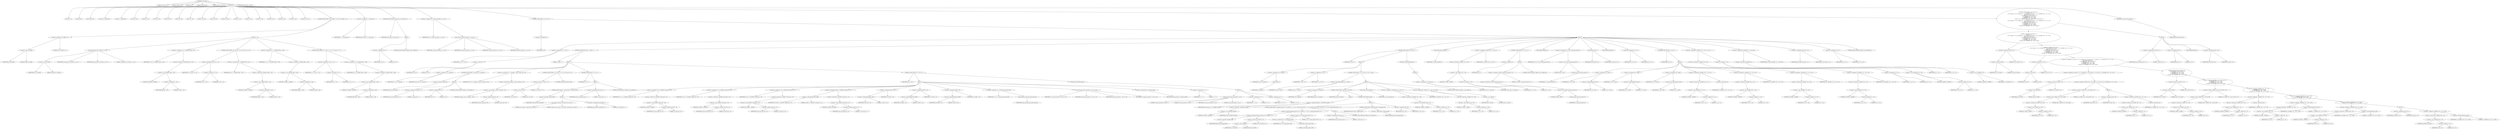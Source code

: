 digraph cache_insert {  
"1000122" [label = "(METHOD,cache_insert)" ]
"1000123" [label = "(PARAM,const char *a1)" ]
"1000124" [label = "(PARAM,_DWORD *a2)" ]
"1000125" [label = "(PARAM,int a3)" ]
"1000126" [label = "(PARAM,unsigned int a4)" ]
"1000127" [label = "(PARAM,unsigned __int16 a5)" ]
"1000128" [label = "(BLOCK,,)" ]
"1000129" [label = "(LOCAL,v7: int)" ]
"1000130" [label = "(LOCAL,v8: int)" ]
"1000131" [label = "(LOCAL,result: int)" ]
"1000132" [label = "(LOCAL,v10: unsigned int)" ]
"1000133" [label = "(LOCAL,v11: unsigned int)" ]
"1000134" [label = "(LOCAL,v12: int)" ]
"1000135" [label = "(LOCAL,v13: int)" ]
"1000136" [label = "(LOCAL,v14: int)" ]
"1000137" [label = "(LOCAL,v15: int)" ]
"1000138" [label = "(LOCAL,v16: int)" ]
"1000139" [label = "(LOCAL,v17: int)" ]
"1000140" [label = "(LOCAL,v18: size_t)" ]
"1000141" [label = "(LOCAL,v19: int)" ]
"1000142" [label = "(LOCAL,v20: char *)" ]
"1000143" [label = "(LOCAL,v21: int)" ]
"1000144" [label = "(LOCAL,v22: int)" ]
"1000145" [label = "(LOCAL,v23: int)" ]
"1000146" [label = "(LOCAL,v24: int)" ]
"1000147" [label = "(LOCAL,v25: int)" ]
"1000148" [label = "(LOCAL,v27: int)" ]
"1000149" [label = "(LOCAL,v28: int [ 4 ])" ]
"1000150" [label = "(CONTROL_STRUCTURE,if ( (a5 & 0x980) != 0 ),if ( (a5 & 0x980) != 0 ))" ]
"1000151" [label = "(<operator>.notEquals,(a5 & 0x980) != 0)" ]
"1000152" [label = "(<operator>.and,a5 & 0x980)" ]
"1000153" [label = "(IDENTIFIER,a5,a5 & 0x980)" ]
"1000154" [label = "(LITERAL,0x980,a5 & 0x980)" ]
"1000155" [label = "(LITERAL,0,(a5 & 0x980) != 0)" ]
"1000156" [label = "(BLOCK,,)" ]
"1000157" [label = "(log_query,log_query(a5 | 0x10000, a1, a2, 0))" ]
"1000158" [label = "(<operator>.or,a5 | 0x10000)" ]
"1000159" [label = "(IDENTIFIER,a5,a5 | 0x10000)" ]
"1000160" [label = "(LITERAL,0x10000,a5 | 0x10000)" ]
"1000161" [label = "(IDENTIFIER,a1,log_query(a5 | 0x10000, a1, a2, 0))" ]
"1000162" [label = "(IDENTIFIER,a2,log_query(a5 | 0x10000, a1, a2, 0))" ]
"1000163" [label = "(LITERAL,0,log_query(a5 | 0x10000, a1, a2, 0))" ]
"1000164" [label = "(<operator>.assignment,v10 = *(_DWORD *)(fbss + 252))" ]
"1000165" [label = "(IDENTIFIER,v10,v10 = *(_DWORD *)(fbss + 252))" ]
"1000166" [label = "(<operator>.indirection,*(_DWORD *)(fbss + 252))" ]
"1000167" [label = "(<operator>.cast,(_DWORD *)(fbss + 252))" ]
"1000168" [label = "(UNKNOWN,_DWORD *,_DWORD *)" ]
"1000169" [label = "(<operator>.addition,fbss + 252)" ]
"1000170" [label = "(IDENTIFIER,fbss,fbss + 252)" ]
"1000171" [label = "(LITERAL,252,fbss + 252)" ]
"1000172" [label = "(CONTROL_STRUCTURE,if ( v10 && v10 < a4 ),if ( v10 && v10 < a4 ))" ]
"1000173" [label = "(<operator>.logicalAnd,v10 && v10 < a4)" ]
"1000174" [label = "(IDENTIFIER,v10,v10 && v10 < a4)" ]
"1000175" [label = "(<operator>.lessThan,v10 < a4)" ]
"1000176" [label = "(IDENTIFIER,v10,v10 < a4)" ]
"1000177" [label = "(IDENTIFIER,a4,v10 < a4)" ]
"1000178" [label = "(<operator>.assignment,a4 = *(_DWORD *)(fbss + 252))" ]
"1000179" [label = "(IDENTIFIER,a4,a4 = *(_DWORD *)(fbss + 252))" ]
"1000180" [label = "(<operator>.indirection,*(_DWORD *)(fbss + 252))" ]
"1000181" [label = "(<operator>.cast,(_DWORD *)(fbss + 252))" ]
"1000182" [label = "(UNKNOWN,_DWORD *,_DWORD *)" ]
"1000183" [label = "(<operator>.addition,fbss + 252)" ]
"1000184" [label = "(IDENTIFIER,fbss,fbss + 252)" ]
"1000185" [label = "(LITERAL,252,fbss + 252)" ]
"1000186" [label = "(<operator>.assignment,v11 = *(_DWORD *)(fbss + 248))" ]
"1000187" [label = "(IDENTIFIER,v11,v11 = *(_DWORD *)(fbss + 248))" ]
"1000188" [label = "(<operator>.indirection,*(_DWORD *)(fbss + 248))" ]
"1000189" [label = "(<operator>.cast,(_DWORD *)(fbss + 248))" ]
"1000190" [label = "(UNKNOWN,_DWORD *,_DWORD *)" ]
"1000191" [label = "(<operator>.addition,fbss + 248)" ]
"1000192" [label = "(IDENTIFIER,fbss,fbss + 248)" ]
"1000193" [label = "(LITERAL,248,fbss + 248)" ]
"1000194" [label = "(CONTROL_STRUCTURE,if ( v11 && a4 < v11 ),if ( v11 && a4 < v11 ))" ]
"1000195" [label = "(<operator>.logicalAnd,v11 && a4 < v11)" ]
"1000196" [label = "(IDENTIFIER,v11,v11 && a4 < v11)" ]
"1000197" [label = "(<operator>.lessThan,a4 < v11)" ]
"1000198" [label = "(IDENTIFIER,a4,a4 < v11)" ]
"1000199" [label = "(IDENTIFIER,v11,a4 < v11)" ]
"1000200" [label = "(<operator>.assignment,a4 = *(_DWORD *)(fbss + 248))" ]
"1000201" [label = "(IDENTIFIER,a4,a4 = *(_DWORD *)(fbss + 248))" ]
"1000202" [label = "(<operator>.indirection,*(_DWORD *)(fbss + 248))" ]
"1000203" [label = "(<operator>.cast,(_DWORD *)(fbss + 248))" ]
"1000204" [label = "(UNKNOWN,_DWORD *,_DWORD *)" ]
"1000205" [label = "(<operator>.addition,fbss + 248)" ]
"1000206" [label = "(IDENTIFIER,fbss,fbss + 248)" ]
"1000207" [label = "(LITERAL,248,fbss + 248)" ]
"1000208" [label = "(<operator>.assignment,v7 = insert_error)" ]
"1000209" [label = "(IDENTIFIER,v7,v7 = insert_error)" ]
"1000210" [label = "(IDENTIFIER,insert_error,v7 = insert_error)" ]
"1000211" [label = "(CONTROL_STRUCTURE,if ( insert_error ),if ( insert_error ))" ]
"1000212" [label = "(IDENTIFIER,insert_error,if ( insert_error ))" ]
"1000213" [label = "(BLOCK,,)" ]
"1000214" [label = "(<operator>.assignment,v8 = 0)" ]
"1000215" [label = "(IDENTIFIER,v8,v8 = 0)" ]
"1000216" [label = "(LITERAL,0,v8 = 0)" ]
"1000217" [label = "(CONTROL_STRUCTURE,goto LABEL_16;,goto LABEL_16;)" ]
"1000218" [label = "(<operator>.assignment,v8 = cache_scan_free(a1, a2, a3, a5))" ]
"1000219" [label = "(IDENTIFIER,v8,v8 = cache_scan_free(a1, a2, a3, a5))" ]
"1000220" [label = "(cache_scan_free,cache_scan_free(a1, a2, a3, a5))" ]
"1000221" [label = "(IDENTIFIER,a1,cache_scan_free(a1, a2, a3, a5))" ]
"1000222" [label = "(IDENTIFIER,a2,cache_scan_free(a1, a2, a3, a5))" ]
"1000223" [label = "(IDENTIFIER,a3,cache_scan_free(a1, a2, a3, a5))" ]
"1000224" [label = "(IDENTIFIER,a5,cache_scan_free(a1, a2, a3, a5))" ]
"1000225" [label = "(CONTROL_STRUCTURE,if ( !v8 ),if ( !v8 ))" ]
"1000226" [label = "(<operator>.logicalNot,!v8)" ]
"1000227" [label = "(IDENTIFIER,v8,!v8)" ]
"1000228" [label = "(BLOCK,,)" ]
"1000229" [label = "(<operator>.assignment,v27 = a5 & 4)" ]
"1000230" [label = "(IDENTIFIER,v27,v27 = a5 & 4)" ]
"1000231" [label = "(<operator>.and,a5 & 4)" ]
"1000232" [label = "(IDENTIFIER,a5,a5 & 4)" ]
"1000233" [label = "(LITERAL,4,a5 & 4)" ]
"1000234" [label = "(CONTROL_STRUCTURE,while ( 1 ),while ( 1 ))" ]
"1000235" [label = "(LITERAL,1,while ( 1 ))" ]
"1000236" [label = "(BLOCK,,)" ]
"1000237" [label = "(<operator>.assignment,v12 = cache_tail)" ]
"1000238" [label = "(IDENTIFIER,v12,v12 = cache_tail)" ]
"1000239" [label = "(IDENTIFIER,cache_tail,v12 = cache_tail)" ]
"1000240" [label = "(CONTROL_STRUCTURE,if ( !cache_tail ),if ( !cache_tail ))" ]
"1000241" [label = "(<operator>.logicalNot,!cache_tail)" ]
"1000242" [label = "(IDENTIFIER,cache_tail,!cache_tail)" ]
"1000243" [label = "(BLOCK,,)" ]
"1000244" [label = "(<operator>.assignment,insert_error = 1)" ]
"1000245" [label = "(IDENTIFIER,insert_error,insert_error = 1)" ]
"1000246" [label = "(LITERAL,1,insert_error = 1)" ]
"1000247" [label = "(<operator>.assignment,v8 = 0)" ]
"1000248" [label = "(IDENTIFIER,v8,v8 = 0)" ]
"1000249" [label = "(LITERAL,0,v8 = 0)" ]
"1000250" [label = "(CONTROL_STRUCTURE,goto LABEL_16;,goto LABEL_16;)" ]
"1000251" [label = "(<operator>.assignment,v13 = *(unsigned __int16 *)(cache_tail + 36))" ]
"1000252" [label = "(IDENTIFIER,v13,v13 = *(unsigned __int16 *)(cache_tail + 36))" ]
"1000253" [label = "(<operator>.indirection,*(unsigned __int16 *)(cache_tail + 36))" ]
"1000254" [label = "(<operator>.cast,(unsigned __int16 *)(cache_tail + 36))" ]
"1000255" [label = "(UNKNOWN,unsigned __int16 *,unsigned __int16 *)" ]
"1000256" [label = "(<operator>.addition,cache_tail + 36)" ]
"1000257" [label = "(IDENTIFIER,cache_tail,cache_tail + 36)" ]
"1000258" [label = "(LITERAL,36,cache_tail + 36)" ]
"1000259" [label = "(CONTROL_STRUCTURE,if ( (v13 & 0xC) == 0 ),if ( (v13 & 0xC) == 0 ))" ]
"1000260" [label = "(<operator>.equals,(v13 & 0xC) == 0)" ]
"1000261" [label = "(<operator>.and,v13 & 0xC)" ]
"1000262" [label = "(IDENTIFIER,v13,v13 & 0xC)" ]
"1000263" [label = "(LITERAL,0xC,v13 & 0xC)" ]
"1000264" [label = "(LITERAL,0,(v13 & 0xC) == 0)" ]
"1000265" [label = "(CONTROL_STRUCTURE,break;,break;)" ]
"1000266" [label = "(CONTROL_STRUCTURE,if ( v7 ),if ( v7 ))" ]
"1000267" [label = "(IDENTIFIER,v7,if ( v7 ))" ]
"1000268" [label = "(BLOCK,,)" ]
"1000269" [label = "(CONTROL_STRUCTURE,if ( !warned_8293 ),if ( !warned_8293 ))" ]
"1000270" [label = "(<operator>.logicalNot,!warned_8293)" ]
"1000271" [label = "(IDENTIFIER,warned_8293,!warned_8293)" ]
"1000272" [label = "(BLOCK,,)" ]
"1000273" [label = "(my_syslog,my_syslog(3, \"Internal error in cache.\"))" ]
"1000274" [label = "(LITERAL,3,my_syslog(3, \"Internal error in cache.\"))" ]
"1000275" [label = "(LITERAL,\"Internal error in cache.\",my_syslog(3, \"Internal error in cache.\"))" ]
"1000276" [label = "(<operator>.assignment,warned_8293 = 1)" ]
"1000277" [label = "(IDENTIFIER,warned_8293,warned_8293 = 1)" ]
"1000278" [label = "(LITERAL,1,warned_8293 = 1)" ]
"1000279" [label = "(<operator>.assignment,insert_error = 1)" ]
"1000280" [label = "(IDENTIFIER,insert_error,insert_error = 1)" ]
"1000281" [label = "(LITERAL,1,insert_error = 1)" ]
"1000282" [label = "(CONTROL_STRUCTURE,goto LABEL_16;,goto LABEL_16;)" ]
"1000283" [label = "(CONTROL_STRUCTURE,if ( v27 ),if ( v27 ))" ]
"1000284" [label = "(IDENTIFIER,v27,if ( v27 ))" ]
"1000285" [label = "(BLOCK,,)" ]
"1000286" [label = "(<operator>.assignment,v14 = *(_DWORD *)(cache_tail + 16))" ]
"1000287" [label = "(IDENTIFIER,v14,v14 = *(_DWORD *)(cache_tail + 16))" ]
"1000288" [label = "(<operator>.indirection,*(_DWORD *)(cache_tail + 16))" ]
"1000289" [label = "(<operator>.cast,(_DWORD *)(cache_tail + 16))" ]
"1000290" [label = "(UNKNOWN,_DWORD *,_DWORD *)" ]
"1000291" [label = "(<operator>.addition,cache_tail + 16)" ]
"1000292" [label = "(IDENTIFIER,cache_tail,cache_tail + 16)" ]
"1000293" [label = "(LITERAL,16,cache_tail + 16)" ]
"1000294" [label = "(<operator>.assignment,v15 = *(_DWORD *)(cache_tail + 20))" ]
"1000295" [label = "(IDENTIFIER,v15,v15 = *(_DWORD *)(cache_tail + 20))" ]
"1000296" [label = "(<operator>.indirection,*(_DWORD *)(cache_tail + 20))" ]
"1000297" [label = "(<operator>.cast,(_DWORD *)(cache_tail + 20))" ]
"1000298" [label = "(UNKNOWN,_DWORD *,_DWORD *)" ]
"1000299" [label = "(<operator>.addition,cache_tail + 20)" ]
"1000300" [label = "(IDENTIFIER,cache_tail,cache_tail + 20)" ]
"1000301" [label = "(LITERAL,20,cache_tail + 20)" ]
"1000302" [label = "(<operator>.assignment,v16 = *(_DWORD *)(cache_tail + 24))" ]
"1000303" [label = "(IDENTIFIER,v16,v16 = *(_DWORD *)(cache_tail + 24))" ]
"1000304" [label = "(<operator>.indirection,*(_DWORD *)(cache_tail + 24))" ]
"1000305" [label = "(<operator>.cast,(_DWORD *)(cache_tail + 24))" ]
"1000306" [label = "(UNKNOWN,_DWORD *,_DWORD *)" ]
"1000307" [label = "(<operator>.addition,cache_tail + 24)" ]
"1000308" [label = "(IDENTIFIER,cache_tail,cache_tail + 24)" ]
"1000309" [label = "(LITERAL,24,cache_tail + 24)" ]
"1000310" [label = "(<operator>.assignment,v28[0] = *(_DWORD *)(cache_tail + 12))" ]
"1000311" [label = "(<operator>.indirectIndexAccess,v28[0])" ]
"1000312" [label = "(IDENTIFIER,v28,v28[0] = *(_DWORD *)(cache_tail + 12))" ]
"1000313" [label = "(LITERAL,0,v28[0] = *(_DWORD *)(cache_tail + 12))" ]
"1000314" [label = "(<operator>.indirection,*(_DWORD *)(cache_tail + 12))" ]
"1000315" [label = "(<operator>.cast,(_DWORD *)(cache_tail + 12))" ]
"1000316" [label = "(UNKNOWN,_DWORD *,_DWORD *)" ]
"1000317" [label = "(<operator>.addition,cache_tail + 12)" ]
"1000318" [label = "(IDENTIFIER,cache_tail,cache_tail + 12)" ]
"1000319" [label = "(LITERAL,12,cache_tail + 12)" ]
"1000320" [label = "(<operator>.assignment,v28[1] = v14)" ]
"1000321" [label = "(<operator>.indirectIndexAccess,v28[1])" ]
"1000322" [label = "(IDENTIFIER,v28,v28[1] = v14)" ]
"1000323" [label = "(LITERAL,1,v28[1] = v14)" ]
"1000324" [label = "(IDENTIFIER,v14,v28[1] = v14)" ]
"1000325" [label = "(<operator>.assignment,v28[2] = v15)" ]
"1000326" [label = "(<operator>.indirectIndexAccess,v28[2])" ]
"1000327" [label = "(IDENTIFIER,v28,v28[2] = v15)" ]
"1000328" [label = "(LITERAL,2,v28[2] = v15)" ]
"1000329" [label = "(IDENTIFIER,v15,v28[2] = v15)" ]
"1000330" [label = "(<operator>.assignment,v28[3] = v16)" ]
"1000331" [label = "(<operator>.indirectIndexAccess,v28[3])" ]
"1000332" [label = "(IDENTIFIER,v28,v28[3] = v16)" ]
"1000333" [label = "(LITERAL,3,v28[3] = v16)" ]
"1000334" [label = "(IDENTIFIER,v16,v28[3] = v16)" ]
"1000335" [label = "(<operator>.assignment,v17 = cache_get_name(cache_tail))" ]
"1000336" [label = "(IDENTIFIER,v17,v17 = cache_get_name(cache_tail))" ]
"1000337" [label = "(cache_get_name,cache_get_name(cache_tail))" ]
"1000338" [label = "(IDENTIFIER,cache_tail,cache_get_name(cache_tail))" ]
"1000339" [label = "(cache_scan_free,cache_scan_free(v17, v28, a3, v13))" ]
"1000340" [label = "(IDENTIFIER,v17,cache_scan_free(v17, v28, a3, v13))" ]
"1000341" [label = "(IDENTIFIER,v28,cache_scan_free(v17, v28, a3, v13))" ]
"1000342" [label = "(IDENTIFIER,a3,cache_scan_free(v17, v28, a3, v13))" ]
"1000343" [label = "(IDENTIFIER,v13,cache_scan_free(v17, v28, a3, v13))" ]
"1000344" [label = "(<operator>.preIncrement,++cache_live_freed)" ]
"1000345" [label = "(IDENTIFIER,cache_live_freed,++cache_live_freed)" ]
"1000346" [label = "(<operator>.assignment,v7 = 1)" ]
"1000347" [label = "(IDENTIFIER,v7,v7 = 1)" ]
"1000348" [label = "(LITERAL,1,v7 = 1)" ]
"1000349" [label = "(CONTROL_STRUCTURE,else,else)" ]
"1000350" [label = "(BLOCK,,)" ]
"1000351" [label = "(cache_scan_free,cache_scan_free(0, 0, a3, 0))" ]
"1000352" [label = "(LITERAL,0,cache_scan_free(0, 0, a3, 0))" ]
"1000353" [label = "(LITERAL,0,cache_scan_free(0, 0, a3, 0))" ]
"1000354" [label = "(IDENTIFIER,a3,cache_scan_free(0, 0, a3, 0))" ]
"1000355" [label = "(LITERAL,0,cache_scan_free(0, 0, a3, 0))" ]
"1000356" [label = "(<operator>.assignment,v7 = 0)" ]
"1000357" [label = "(IDENTIFIER,v7,v7 = 0)" ]
"1000358" [label = "(LITERAL,0,v7 = 0)" ]
"1000359" [label = "(<operator>.assignment,v27 = 1)" ]
"1000360" [label = "(IDENTIFIER,v27,v27 = 1)" ]
"1000361" [label = "(LITERAL,1,v27 = 1)" ]
"1000362" [label = "(CONTROL_STRUCTURE,if ( a1 ),if ( a1 ))" ]
"1000363" [label = "(IDENTIFIER,a1,if ( a1 ))" ]
"1000364" [label = "(BLOCK,,)" ]
"1000365" [label = "(<operator>.assignment,v18 = strlen(a1))" ]
"1000366" [label = "(IDENTIFIER,v18,v18 = strlen(a1))" ]
"1000367" [label = "(strlen,strlen(a1))" ]
"1000368" [label = "(IDENTIFIER,a1,strlen(a1))" ]
"1000369" [label = "(<operator>.assignment,v19 = v12)" ]
"1000370" [label = "(IDENTIFIER,v19,v19 = v12)" ]
"1000371" [label = "(IDENTIFIER,v12,v19 = v12)" ]
"1000372" [label = "(CONTROL_STRUCTURE,if ( v18 >= 0x32 ),if ( v18 >= 0x32 ))" ]
"1000373" [label = "(<operator>.greaterEqualsThan,v18 >= 0x32)" ]
"1000374" [label = "(IDENTIFIER,v18,v18 >= 0x32)" ]
"1000375" [label = "(LITERAL,0x32,v18 >= 0x32)" ]
"1000376" [label = "(BLOCK,,)" ]
"1000377" [label = "(<operator>.assignment,v8 = big_free)" ]
"1000378" [label = "(IDENTIFIER,v8,v8 = big_free)" ]
"1000379" [label = "(IDENTIFIER,big_free,v8 = big_free)" ]
"1000380" [label = "(CONTROL_STRUCTURE,if ( big_free ),if ( big_free ))" ]
"1000381" [label = "(IDENTIFIER,big_free,if ( big_free ))" ]
"1000382" [label = "(BLOCK,,)" ]
"1000383" [label = "(<operator>.assignment,big_free = *(_DWORD *)big_free)" ]
"1000384" [label = "(IDENTIFIER,big_free,big_free = *(_DWORD *)big_free)" ]
"1000385" [label = "(<operator>.indirection,*(_DWORD *)big_free)" ]
"1000386" [label = "(<operator>.cast,(_DWORD *)big_free)" ]
"1000387" [label = "(UNKNOWN,_DWORD *,_DWORD *)" ]
"1000388" [label = "(IDENTIFIER,big_free,(_DWORD *)big_free)" ]
"1000389" [label = "(CONTROL_STRUCTURE,else,else)" ]
"1000390" [label = "(BLOCK,,)" ]
"1000391" [label = "(CONTROL_STRUCTURE,if ( !bignames_left && (a5 & 0x5000) == 0 || (v25 = whine_malloc(1028)) == 0 ),if ( !bignames_left && (a5 & 0x5000) == 0 || (v25 = whine_malloc(1028)) == 0 ))" ]
"1000392" [label = "(<operator>.logicalOr,!bignames_left && (a5 & 0x5000) == 0 || (v25 = whine_malloc(1028)) == 0)" ]
"1000393" [label = "(<operator>.logicalAnd,!bignames_left && (a5 & 0x5000) == 0)" ]
"1000394" [label = "(<operator>.logicalNot,!bignames_left)" ]
"1000395" [label = "(IDENTIFIER,bignames_left,!bignames_left)" ]
"1000396" [label = "(<operator>.equals,(a5 & 0x5000) == 0)" ]
"1000397" [label = "(<operator>.and,a5 & 0x5000)" ]
"1000398" [label = "(IDENTIFIER,a5,a5 & 0x5000)" ]
"1000399" [label = "(LITERAL,0x5000,a5 & 0x5000)" ]
"1000400" [label = "(LITERAL,0,(a5 & 0x5000) == 0)" ]
"1000401" [label = "(<operator>.equals,(v25 = whine_malloc(1028)) == 0)" ]
"1000402" [label = "(<operator>.assignment,v25 = whine_malloc(1028))" ]
"1000403" [label = "(IDENTIFIER,v25,v25 = whine_malloc(1028))" ]
"1000404" [label = "(whine_malloc,whine_malloc(1028))" ]
"1000405" [label = "(LITERAL,1028,whine_malloc(1028))" ]
"1000406" [label = "(LITERAL,0,(v25 = whine_malloc(1028)) == 0)" ]
"1000407" [label = "(BLOCK,,)" ]
"1000408" [label = "(<operator>.assignment,insert_error = 1)" ]
"1000409" [label = "(IDENTIFIER,insert_error,insert_error = 1)" ]
"1000410" [label = "(LITERAL,1,insert_error = 1)" ]
"1000411" [label = "(CONTROL_STRUCTURE,goto LABEL_16;,goto LABEL_16;)" ]
"1000412" [label = "(CONTROL_STRUCTURE,if ( bignames_left ),if ( bignames_left ))" ]
"1000413" [label = "(IDENTIFIER,bignames_left,if ( bignames_left ))" ]
"1000414" [label = "(<operator>.preDecrement,--bignames_left)" ]
"1000415" [label = "(IDENTIFIER,bignames_left,--bignames_left)" ]
"1000416" [label = "(<operator>.assignment,v8 = v25)" ]
"1000417" [label = "(IDENTIFIER,v8,v8 = v25)" ]
"1000418" [label = "(IDENTIFIER,v25,v8 = v25)" ]
"1000419" [label = "(cache_unlink,cache_unlink(v12))" ]
"1000420" [label = "(IDENTIFIER,v12,cache_unlink(v12))" ]
"1000421" [label = "(<operator>.assignment,*(_DWORD *)(v12 + 40) = v8)" ]
"1000422" [label = "(<operator>.indirection,*(_DWORD *)(v12 + 40))" ]
"1000423" [label = "(<operator>.cast,(_DWORD *)(v12 + 40))" ]
"1000424" [label = "(UNKNOWN,_DWORD *,_DWORD *)" ]
"1000425" [label = "(<operator>.addition,v12 + 40)" ]
"1000426" [label = "(IDENTIFIER,v12,v12 + 40)" ]
"1000427" [label = "(LITERAL,40,v12 + 40)" ]
"1000428" [label = "(IDENTIFIER,v8,*(_DWORD *)(v12 + 40) = v8)" ]
"1000429" [label = "(<operator>.assignment,*(_WORD *)(v12 + 36) = a5 | 0x200)" ]
"1000430" [label = "(<operator>.indirection,*(_WORD *)(v12 + 36))" ]
"1000431" [label = "(<operator>.cast,(_WORD *)(v12 + 36))" ]
"1000432" [label = "(UNKNOWN,_WORD *,_WORD *)" ]
"1000433" [label = "(<operator>.addition,v12 + 36)" ]
"1000434" [label = "(IDENTIFIER,v12,v12 + 36)" ]
"1000435" [label = "(LITERAL,36,v12 + 36)" ]
"1000436" [label = "(<operator>.or,a5 | 0x200)" ]
"1000437" [label = "(IDENTIFIER,a5,a5 | 0x200)" ]
"1000438" [label = "(LITERAL,0x200,a5 | 0x200)" ]
"1000439" [label = "(CONTROL_STRUCTURE,goto LABEL_41;,goto LABEL_41;)" ]
"1000440" [label = "(CONTROL_STRUCTURE,else,else)" ]
"1000441" [label = "(BLOCK,,)" ]
"1000442" [label = "(<operator>.assignment,v19 = cache_tail)" ]
"1000443" [label = "(IDENTIFIER,v19,v19 = cache_tail)" ]
"1000444" [label = "(IDENTIFIER,cache_tail,v19 = cache_tail)" ]
"1000445" [label = "(cache_unlink,cache_unlink(v19))" ]
"1000446" [label = "(IDENTIFIER,v19,cache_unlink(v19))" ]
"1000447" [label = "(<operator>.assignment,*(_WORD *)(v12 + 36) = a5)" ]
"1000448" [label = "(<operator>.indirection,*(_WORD *)(v12 + 36))" ]
"1000449" [label = "(<operator>.cast,(_WORD *)(v12 + 36))" ]
"1000450" [label = "(UNKNOWN,_WORD *,_WORD *)" ]
"1000451" [label = "(<operator>.addition,v12 + 36)" ]
"1000452" [label = "(IDENTIFIER,v12,v12 + 36)" ]
"1000453" [label = "(LITERAL,36,v12 + 36)" ]
"1000454" [label = "(IDENTIFIER,a5,*(_WORD *)(v12 + 36) = a5)" ]
"1000455" [label = "(CONTROL_STRUCTURE,if ( !a1 ),if ( !a1 ))" ]
"1000456" [label = "(<operator>.logicalNot,!a1)" ]
"1000457" [label = "(IDENTIFIER,a1,!a1)" ]
"1000458" [label = "(BLOCK,,)" ]
"1000459" [label = "(<operator>.assignment,*(_BYTE *)cache_get_name(v12) = 0)" ]
"1000460" [label = "(<operator>.indirection,*(_BYTE *)cache_get_name(v12))" ]
"1000461" [label = "(<operator>.cast,(_BYTE *)cache_get_name(v12))" ]
"1000462" [label = "(UNKNOWN,_BYTE *,_BYTE *)" ]
"1000463" [label = "(cache_get_name,cache_get_name(v12))" ]
"1000464" [label = "(IDENTIFIER,v12,cache_get_name(v12))" ]
"1000465" [label = "(LITERAL,0,*(_BYTE *)cache_get_name(v12) = 0)" ]
"1000466" [label = "(CONTROL_STRUCTURE,goto LABEL_42;,goto LABEL_42;)" ]
"1000467" [label = "(JUMP_TARGET,LABEL_41)" ]
"1000468" [label = "(<operator>.assignment,v20 = (char *)cache_get_name(v12))" ]
"1000469" [label = "(IDENTIFIER,v20,v20 = (char *)cache_get_name(v12))" ]
"1000470" [label = "(<operator>.cast,(char *)cache_get_name(v12))" ]
"1000471" [label = "(UNKNOWN,char *,char *)" ]
"1000472" [label = "(cache_get_name,cache_get_name(v12))" ]
"1000473" [label = "(IDENTIFIER,v12,cache_get_name(v12))" ]
"1000474" [label = "(strcpy,strcpy(v20, a1))" ]
"1000475" [label = "(IDENTIFIER,v20,strcpy(v20, a1))" ]
"1000476" [label = "(IDENTIFIER,a1,strcpy(v20, a1))" ]
"1000477" [label = "(JUMP_TARGET,LABEL_42)" ]
"1000478" [label = "(<operator>.assignment,v21 = a3)" ]
"1000479" [label = "(IDENTIFIER,v21,v21 = a3)" ]
"1000480" [label = "(IDENTIFIER,a3,v21 = a3)" ]
"1000481" [label = "(CONTROL_STRUCTURE,if ( a2 ),if ( a2 ))" ]
"1000482" [label = "(IDENTIFIER,a2,if ( a2 ))" ]
"1000483" [label = "(BLOCK,,)" ]
"1000484" [label = "(<operator>.assignment,v22 = a2[1])" ]
"1000485" [label = "(IDENTIFIER,v22,v22 = a2[1])" ]
"1000486" [label = "(<operator>.indirectIndexAccess,a2[1])" ]
"1000487" [label = "(IDENTIFIER,a2,v22 = a2[1])" ]
"1000488" [label = "(LITERAL,1,v22 = a2[1])" ]
"1000489" [label = "(<operator>.assignment,v23 = a2[2])" ]
"1000490" [label = "(IDENTIFIER,v23,v23 = a2[2])" ]
"1000491" [label = "(<operator>.indirectIndexAccess,a2[2])" ]
"1000492" [label = "(IDENTIFIER,a2,v23 = a2[2])" ]
"1000493" [label = "(LITERAL,2,v23 = a2[2])" ]
"1000494" [label = "(<operator>.assignment,v24 = a2[3])" ]
"1000495" [label = "(IDENTIFIER,v24,v24 = a2[3])" ]
"1000496" [label = "(<operator>.indirectIndexAccess,a2[3])" ]
"1000497" [label = "(IDENTIFIER,a2,v24 = a2[3])" ]
"1000498" [label = "(LITERAL,3,v24 = a2[3])" ]
"1000499" [label = "(<operator>.assignment,*(_DWORD *)(v12 + 12) = *a2)" ]
"1000500" [label = "(<operator>.indirection,*(_DWORD *)(v12 + 12))" ]
"1000501" [label = "(<operator>.cast,(_DWORD *)(v12 + 12))" ]
"1000502" [label = "(UNKNOWN,_DWORD *,_DWORD *)" ]
"1000503" [label = "(<operator>.addition,v12 + 12)" ]
"1000504" [label = "(IDENTIFIER,v12,v12 + 12)" ]
"1000505" [label = "(LITERAL,12,v12 + 12)" ]
"1000506" [label = "(<operator>.indirection,*a2)" ]
"1000507" [label = "(IDENTIFIER,a2,*(_DWORD *)(v12 + 12) = *a2)" ]
"1000508" [label = "(<operator>.assignment,*(_DWORD *)(v12 + 16) = v22)" ]
"1000509" [label = "(<operator>.indirection,*(_DWORD *)(v12 + 16))" ]
"1000510" [label = "(<operator>.cast,(_DWORD *)(v12 + 16))" ]
"1000511" [label = "(UNKNOWN,_DWORD *,_DWORD *)" ]
"1000512" [label = "(<operator>.addition,v12 + 16)" ]
"1000513" [label = "(IDENTIFIER,v12,v12 + 16)" ]
"1000514" [label = "(LITERAL,16,v12 + 16)" ]
"1000515" [label = "(IDENTIFIER,v22,*(_DWORD *)(v12 + 16) = v22)" ]
"1000516" [label = "(<operator>.assignment,*(_DWORD *)(v12 + 20) = v23)" ]
"1000517" [label = "(<operator>.indirection,*(_DWORD *)(v12 + 20))" ]
"1000518" [label = "(<operator>.cast,(_DWORD *)(v12 + 20))" ]
"1000519" [label = "(UNKNOWN,_DWORD *,_DWORD *)" ]
"1000520" [label = "(<operator>.addition,v12 + 20)" ]
"1000521" [label = "(IDENTIFIER,v12,v12 + 20)" ]
"1000522" [label = "(LITERAL,20,v12 + 20)" ]
"1000523" [label = "(IDENTIFIER,v23,*(_DWORD *)(v12 + 20) = v23)" ]
"1000524" [label = "(<operator>.assignment,*(_DWORD *)(v12 + 24) = v24)" ]
"1000525" [label = "(<operator>.indirection,*(_DWORD *)(v12 + 24))" ]
"1000526" [label = "(<operator>.cast,(_DWORD *)(v12 + 24))" ]
"1000527" [label = "(UNKNOWN,_DWORD *,_DWORD *)" ]
"1000528" [label = "(<operator>.addition,v12 + 24)" ]
"1000529" [label = "(IDENTIFIER,v12,v12 + 24)" ]
"1000530" [label = "(LITERAL,24,v12 + 24)" ]
"1000531" [label = "(IDENTIFIER,v24,*(_DWORD *)(v12 + 24) = v24)" ]
"1000532" [label = "(<operator>.assignment,v21 = a3)" ]
"1000533" [label = "(IDENTIFIER,v21,v21 = a3)" ]
"1000534" [label = "(IDENTIFIER,a3,v21 = a3)" ]
"1000535" [label = "(<operator>.assignment,*(_DWORD *)(v12 + 28) = a4 + v21)" ]
"1000536" [label = "(<operator>.indirection,*(_DWORD *)(v12 + 28))" ]
"1000537" [label = "(<operator>.cast,(_DWORD *)(v12 + 28))" ]
"1000538" [label = "(UNKNOWN,_DWORD *,_DWORD *)" ]
"1000539" [label = "(<operator>.addition,v12 + 28)" ]
"1000540" [label = "(IDENTIFIER,v12,v12 + 28)" ]
"1000541" [label = "(LITERAL,28,v12 + 28)" ]
"1000542" [label = "(<operator>.addition,a4 + v21)" ]
"1000543" [label = "(IDENTIFIER,a4,a4 + v21)" ]
"1000544" [label = "(IDENTIFIER,v21,a4 + v21)" ]
"1000545" [label = "(<operator>.assignment,*(_DWORD *)v12 = new_chain)" ]
"1000546" [label = "(<operator>.indirection,*(_DWORD *)v12)" ]
"1000547" [label = "(<operator>.cast,(_DWORD *)v12)" ]
"1000548" [label = "(UNKNOWN,_DWORD *,_DWORD *)" ]
"1000549" [label = "(IDENTIFIER,v12,(_DWORD *)v12)" ]
"1000550" [label = "(IDENTIFIER,new_chain,*(_DWORD *)v12 = new_chain)" ]
"1000551" [label = "(<operator>.assignment,new_chain = v12)" ]
"1000552" [label = "(IDENTIFIER,new_chain,new_chain = v12)" ]
"1000553" [label = "(IDENTIFIER,v12,new_chain = v12)" ]
"1000554" [label = "(<operator>.assignment,v8 = v12)" ]
"1000555" [label = "(IDENTIFIER,v8,v8 = v12)" ]
"1000556" [label = "(IDENTIFIER,v12,v8 = v12)" ]
"1000557" [label = "(CONTROL_STRUCTURE,goto LABEL_16;,goto LABEL_16;)" ]
"1000558" [label = "(CONTROL_STRUCTURE,if ( (a5 & 0x180) == 0\n    || (a5 & 8) == 0\n    || ((a5 & 0x80) == 0 || (*(_WORD *)(v8 + 36) & 0x80) == 0 || (result = v8, *(_DWORD *)(v8 + 12) != *a2))\n    && ((a5 & 0x100) == 0\n     || (*(_WORD *)(v8 + 36) & 0x100) == 0\n     || *(_DWORD *)(v8 + 12) != *a2\n     || *(_DWORD *)(v8 + 16) != a2[1]\n     || *(_DWORD *)(v8 + 20) != a2[2]\n     || (result = v8, *(_DWORD *)(v8 + 24) != a2[3])) ),if ( (a5 & 0x180) == 0\n    || (a5 & 8) == 0\n    || ((a5 & 0x80) == 0 || (*(_WORD *)(v8 + 36) & 0x80) == 0 || (result = v8, *(_DWORD *)(v8 + 12) != *a2))\n    && ((a5 & 0x100) == 0\n     || (*(_WORD *)(v8 + 36) & 0x100) == 0\n     || *(_DWORD *)(v8 + 12) != *a2\n     || *(_DWORD *)(v8 + 16) != a2[1]\n     || *(_DWORD *)(v8 + 20) != a2[2]\n     || (result = v8, *(_DWORD *)(v8 + 24) != a2[3])) ))" ]
"1000559" [label = "(<operator>.logicalOr,(a5 & 0x180) == 0\n    || (a5 & 8) == 0\n    || ((a5 & 0x80) == 0 || (*(_WORD *)(v8 + 36) & 0x80) == 0 || (result = v8, *(_DWORD *)(v8 + 12) != *a2))\n    && ((a5 & 0x100) == 0\n     || (*(_WORD *)(v8 + 36) & 0x100) == 0\n     || *(_DWORD *)(v8 + 12) != *a2\n     || *(_DWORD *)(v8 + 16) != a2[1]\n     || *(_DWORD *)(v8 + 20) != a2[2]\n     || (result = v8, *(_DWORD *)(v8 + 24) != a2[3])))" ]
"1000560" [label = "(<operator>.equals,(a5 & 0x180) == 0)" ]
"1000561" [label = "(<operator>.and,a5 & 0x180)" ]
"1000562" [label = "(IDENTIFIER,a5,a5 & 0x180)" ]
"1000563" [label = "(LITERAL,0x180,a5 & 0x180)" ]
"1000564" [label = "(LITERAL,0,(a5 & 0x180) == 0)" ]
"1000565" [label = "(<operator>.logicalOr,(a5 & 8) == 0\n    || ((a5 & 0x80) == 0 || (*(_WORD *)(v8 + 36) & 0x80) == 0 || (result = v8, *(_DWORD *)(v8 + 12) != *a2))\n    && ((a5 & 0x100) == 0\n     || (*(_WORD *)(v8 + 36) & 0x100) == 0\n     || *(_DWORD *)(v8 + 12) != *a2\n     || *(_DWORD *)(v8 + 16) != a2[1]\n     || *(_DWORD *)(v8 + 20) != a2[2]\n     || (result = v8, *(_DWORD *)(v8 + 24) != a2[3])))" ]
"1000566" [label = "(<operator>.equals,(a5 & 8) == 0)" ]
"1000567" [label = "(<operator>.and,a5 & 8)" ]
"1000568" [label = "(IDENTIFIER,a5,a5 & 8)" ]
"1000569" [label = "(LITERAL,8,a5 & 8)" ]
"1000570" [label = "(LITERAL,0,(a5 & 8) == 0)" ]
"1000571" [label = "(<operator>.logicalAnd,((a5 & 0x80) == 0 || (*(_WORD *)(v8 + 36) & 0x80) == 0 || (result = v8, *(_DWORD *)(v8 + 12) != *a2))\n    && ((a5 & 0x100) == 0\n     || (*(_WORD *)(v8 + 36) & 0x100) == 0\n     || *(_DWORD *)(v8 + 12) != *a2\n     || *(_DWORD *)(v8 + 16) != a2[1]\n     || *(_DWORD *)(v8 + 20) != a2[2]\n     || (result = v8, *(_DWORD *)(v8 + 24) != a2[3])))" ]
"1000572" [label = "(<operator>.logicalOr,(a5 & 0x80) == 0 || (*(_WORD *)(v8 + 36) & 0x80) == 0 || (result = v8, *(_DWORD *)(v8 + 12) != *a2))" ]
"1000573" [label = "(<operator>.equals,(a5 & 0x80) == 0)" ]
"1000574" [label = "(<operator>.and,a5 & 0x80)" ]
"1000575" [label = "(IDENTIFIER,a5,a5 & 0x80)" ]
"1000576" [label = "(LITERAL,0x80,a5 & 0x80)" ]
"1000577" [label = "(LITERAL,0,(a5 & 0x80) == 0)" ]
"1000578" [label = "(<operator>.logicalOr,(*(_WORD *)(v8 + 36) & 0x80) == 0 || (result = v8, *(_DWORD *)(v8 + 12) != *a2))" ]
"1000579" [label = "(<operator>.equals,(*(_WORD *)(v8 + 36) & 0x80) == 0)" ]
"1000580" [label = "(<operator>.and,*(_WORD *)(v8 + 36) & 0x80)" ]
"1000581" [label = "(<operator>.indirection,*(_WORD *)(v8 + 36))" ]
"1000582" [label = "(<operator>.cast,(_WORD *)(v8 + 36))" ]
"1000583" [label = "(UNKNOWN,_WORD *,_WORD *)" ]
"1000584" [label = "(<operator>.addition,v8 + 36)" ]
"1000585" [label = "(IDENTIFIER,v8,v8 + 36)" ]
"1000586" [label = "(LITERAL,36,v8 + 36)" ]
"1000587" [label = "(LITERAL,0x80,*(_WORD *)(v8 + 36) & 0x80)" ]
"1000588" [label = "(LITERAL,0,(*(_WORD *)(v8 + 36) & 0x80) == 0)" ]
"1000589" [label = "(BLOCK,,)" ]
"1000590" [label = "(<operator>.assignment,result = v8)" ]
"1000591" [label = "(IDENTIFIER,result,result = v8)" ]
"1000592" [label = "(IDENTIFIER,v8,result = v8)" ]
"1000593" [label = "(<operator>.notEquals,*(_DWORD *)(v8 + 12) != *a2)" ]
"1000594" [label = "(<operator>.indirection,*(_DWORD *)(v8 + 12))" ]
"1000595" [label = "(<operator>.cast,(_DWORD *)(v8 + 12))" ]
"1000596" [label = "(UNKNOWN,_DWORD *,_DWORD *)" ]
"1000597" [label = "(<operator>.addition,v8 + 12)" ]
"1000598" [label = "(IDENTIFIER,v8,v8 + 12)" ]
"1000599" [label = "(LITERAL,12,v8 + 12)" ]
"1000600" [label = "(<operator>.indirection,*a2)" ]
"1000601" [label = "(IDENTIFIER,a2,*(_DWORD *)(v8 + 12) != *a2)" ]
"1000602" [label = "(<operator>.logicalOr,(a5 & 0x100) == 0\n     || (*(_WORD *)(v8 + 36) & 0x100) == 0\n     || *(_DWORD *)(v8 + 12) != *a2\n     || *(_DWORD *)(v8 + 16) != a2[1]\n     || *(_DWORD *)(v8 + 20) != a2[2]\n     || (result = v8, *(_DWORD *)(v8 + 24) != a2[3]))" ]
"1000603" [label = "(<operator>.equals,(a5 & 0x100) == 0)" ]
"1000604" [label = "(<operator>.and,a5 & 0x100)" ]
"1000605" [label = "(IDENTIFIER,a5,a5 & 0x100)" ]
"1000606" [label = "(LITERAL,0x100,a5 & 0x100)" ]
"1000607" [label = "(LITERAL,0,(a5 & 0x100) == 0)" ]
"1000608" [label = "(<operator>.logicalOr,(*(_WORD *)(v8 + 36) & 0x100) == 0\n     || *(_DWORD *)(v8 + 12) != *a2\n     || *(_DWORD *)(v8 + 16) != a2[1]\n     || *(_DWORD *)(v8 + 20) != a2[2]\n     || (result = v8, *(_DWORD *)(v8 + 24) != a2[3]))" ]
"1000609" [label = "(<operator>.equals,(*(_WORD *)(v8 + 36) & 0x100) == 0)" ]
"1000610" [label = "(<operator>.and,*(_WORD *)(v8 + 36) & 0x100)" ]
"1000611" [label = "(<operator>.indirection,*(_WORD *)(v8 + 36))" ]
"1000612" [label = "(<operator>.cast,(_WORD *)(v8 + 36))" ]
"1000613" [label = "(UNKNOWN,_WORD *,_WORD *)" ]
"1000614" [label = "(<operator>.addition,v8 + 36)" ]
"1000615" [label = "(IDENTIFIER,v8,v8 + 36)" ]
"1000616" [label = "(LITERAL,36,v8 + 36)" ]
"1000617" [label = "(LITERAL,0x100,*(_WORD *)(v8 + 36) & 0x100)" ]
"1000618" [label = "(LITERAL,0,(*(_WORD *)(v8 + 36) & 0x100) == 0)" ]
"1000619" [label = "(<operator>.logicalOr,*(_DWORD *)(v8 + 12) != *a2\n     || *(_DWORD *)(v8 + 16) != a2[1]\n     || *(_DWORD *)(v8 + 20) != a2[2]\n     || (result = v8, *(_DWORD *)(v8 + 24) != a2[3]))" ]
"1000620" [label = "(<operator>.notEquals,*(_DWORD *)(v8 + 12) != *a2)" ]
"1000621" [label = "(<operator>.indirection,*(_DWORD *)(v8 + 12))" ]
"1000622" [label = "(<operator>.cast,(_DWORD *)(v8 + 12))" ]
"1000623" [label = "(UNKNOWN,_DWORD *,_DWORD *)" ]
"1000624" [label = "(<operator>.addition,v8 + 12)" ]
"1000625" [label = "(IDENTIFIER,v8,v8 + 12)" ]
"1000626" [label = "(LITERAL,12,v8 + 12)" ]
"1000627" [label = "(<operator>.indirection,*a2)" ]
"1000628" [label = "(IDENTIFIER,a2,*(_DWORD *)(v8 + 12) != *a2)" ]
"1000629" [label = "(<operator>.logicalOr,*(_DWORD *)(v8 + 16) != a2[1]\n     || *(_DWORD *)(v8 + 20) != a2[2]\n     || (result = v8, *(_DWORD *)(v8 + 24) != a2[3]))" ]
"1000630" [label = "(<operator>.notEquals,*(_DWORD *)(v8 + 16) != a2[1])" ]
"1000631" [label = "(<operator>.indirection,*(_DWORD *)(v8 + 16))" ]
"1000632" [label = "(<operator>.cast,(_DWORD *)(v8 + 16))" ]
"1000633" [label = "(UNKNOWN,_DWORD *,_DWORD *)" ]
"1000634" [label = "(<operator>.addition,v8 + 16)" ]
"1000635" [label = "(IDENTIFIER,v8,v8 + 16)" ]
"1000636" [label = "(LITERAL,16,v8 + 16)" ]
"1000637" [label = "(<operator>.indirectIndexAccess,a2[1])" ]
"1000638" [label = "(IDENTIFIER,a2,*(_DWORD *)(v8 + 16) != a2[1])" ]
"1000639" [label = "(LITERAL,1,*(_DWORD *)(v8 + 16) != a2[1])" ]
"1000640" [label = "(<operator>.logicalOr,*(_DWORD *)(v8 + 20) != a2[2]\n     || (result = v8, *(_DWORD *)(v8 + 24) != a2[3]))" ]
"1000641" [label = "(<operator>.notEquals,*(_DWORD *)(v8 + 20) != a2[2])" ]
"1000642" [label = "(<operator>.indirection,*(_DWORD *)(v8 + 20))" ]
"1000643" [label = "(<operator>.cast,(_DWORD *)(v8 + 20))" ]
"1000644" [label = "(UNKNOWN,_DWORD *,_DWORD *)" ]
"1000645" [label = "(<operator>.addition,v8 + 20)" ]
"1000646" [label = "(IDENTIFIER,v8,v8 + 20)" ]
"1000647" [label = "(LITERAL,20,v8 + 20)" ]
"1000648" [label = "(<operator>.indirectIndexAccess,a2[2])" ]
"1000649" [label = "(IDENTIFIER,a2,*(_DWORD *)(v8 + 20) != a2[2])" ]
"1000650" [label = "(LITERAL,2,*(_DWORD *)(v8 + 20) != a2[2])" ]
"1000651" [label = "(BLOCK,,)" ]
"1000652" [label = "(<operator>.assignment,result = v8)" ]
"1000653" [label = "(IDENTIFIER,result,result = v8)" ]
"1000654" [label = "(IDENTIFIER,v8,result = v8)" ]
"1000655" [label = "(<operator>.notEquals,*(_DWORD *)(v8 + 24) != a2[3])" ]
"1000656" [label = "(<operator>.indirection,*(_DWORD *)(v8 + 24))" ]
"1000657" [label = "(<operator>.cast,(_DWORD *)(v8 + 24))" ]
"1000658" [label = "(UNKNOWN,_DWORD *,_DWORD *)" ]
"1000659" [label = "(<operator>.addition,v8 + 24)" ]
"1000660" [label = "(IDENTIFIER,v8,v8 + 24)" ]
"1000661" [label = "(LITERAL,24,v8 + 24)" ]
"1000662" [label = "(<operator>.indirectIndexAccess,a2[3])" ]
"1000663" [label = "(IDENTIFIER,a2,*(_DWORD *)(v8 + 24) != a2[3])" ]
"1000664" [label = "(LITERAL,3,*(_DWORD *)(v8 + 24) != a2[3])" ]
"1000665" [label = "(BLOCK,,)" ]
"1000666" [label = "(<operator>.assignment,insert_error = 1)" ]
"1000667" [label = "(IDENTIFIER,insert_error,insert_error = 1)" ]
"1000668" [label = "(LITERAL,1,insert_error = 1)" ]
"1000669" [label = "(<operator>.assignment,v8 = 0)" ]
"1000670" [label = "(IDENTIFIER,v8,v8 = 0)" ]
"1000671" [label = "(LITERAL,0,v8 = 0)" ]
"1000672" [label = "(JUMP_TARGET,LABEL_16)" ]
"1000673" [label = "(<operator>.assignment,result = v8)" ]
"1000674" [label = "(IDENTIFIER,result,result = v8)" ]
"1000675" [label = "(IDENTIFIER,v8,result = v8)" ]
"1000676" [label = "(RETURN,return result;,return result;)" ]
"1000677" [label = "(IDENTIFIER,result,return result;)" ]
"1000678" [label = "(METHOD_RETURN,int __fastcall)" ]
  "1000122" -> "1000123" 
  "1000122" -> "1000124" 
  "1000122" -> "1000125" 
  "1000122" -> "1000126" 
  "1000122" -> "1000127" 
  "1000122" -> "1000128" 
  "1000122" -> "1000678" 
  "1000128" -> "1000129" 
  "1000128" -> "1000130" 
  "1000128" -> "1000131" 
  "1000128" -> "1000132" 
  "1000128" -> "1000133" 
  "1000128" -> "1000134" 
  "1000128" -> "1000135" 
  "1000128" -> "1000136" 
  "1000128" -> "1000137" 
  "1000128" -> "1000138" 
  "1000128" -> "1000139" 
  "1000128" -> "1000140" 
  "1000128" -> "1000141" 
  "1000128" -> "1000142" 
  "1000128" -> "1000143" 
  "1000128" -> "1000144" 
  "1000128" -> "1000145" 
  "1000128" -> "1000146" 
  "1000128" -> "1000147" 
  "1000128" -> "1000148" 
  "1000128" -> "1000149" 
  "1000128" -> "1000150" 
  "1000128" -> "1000208" 
  "1000128" -> "1000211" 
  "1000128" -> "1000218" 
  "1000128" -> "1000225" 
  "1000128" -> "1000558" 
  "1000128" -> "1000676" 
  "1000150" -> "1000151" 
  "1000150" -> "1000156" 
  "1000151" -> "1000152" 
  "1000151" -> "1000155" 
  "1000152" -> "1000153" 
  "1000152" -> "1000154" 
  "1000156" -> "1000157" 
  "1000156" -> "1000164" 
  "1000156" -> "1000172" 
  "1000156" -> "1000186" 
  "1000156" -> "1000194" 
  "1000157" -> "1000158" 
  "1000157" -> "1000161" 
  "1000157" -> "1000162" 
  "1000157" -> "1000163" 
  "1000158" -> "1000159" 
  "1000158" -> "1000160" 
  "1000164" -> "1000165" 
  "1000164" -> "1000166" 
  "1000166" -> "1000167" 
  "1000167" -> "1000168" 
  "1000167" -> "1000169" 
  "1000169" -> "1000170" 
  "1000169" -> "1000171" 
  "1000172" -> "1000173" 
  "1000172" -> "1000178" 
  "1000173" -> "1000174" 
  "1000173" -> "1000175" 
  "1000175" -> "1000176" 
  "1000175" -> "1000177" 
  "1000178" -> "1000179" 
  "1000178" -> "1000180" 
  "1000180" -> "1000181" 
  "1000181" -> "1000182" 
  "1000181" -> "1000183" 
  "1000183" -> "1000184" 
  "1000183" -> "1000185" 
  "1000186" -> "1000187" 
  "1000186" -> "1000188" 
  "1000188" -> "1000189" 
  "1000189" -> "1000190" 
  "1000189" -> "1000191" 
  "1000191" -> "1000192" 
  "1000191" -> "1000193" 
  "1000194" -> "1000195" 
  "1000194" -> "1000200" 
  "1000195" -> "1000196" 
  "1000195" -> "1000197" 
  "1000197" -> "1000198" 
  "1000197" -> "1000199" 
  "1000200" -> "1000201" 
  "1000200" -> "1000202" 
  "1000202" -> "1000203" 
  "1000203" -> "1000204" 
  "1000203" -> "1000205" 
  "1000205" -> "1000206" 
  "1000205" -> "1000207" 
  "1000208" -> "1000209" 
  "1000208" -> "1000210" 
  "1000211" -> "1000212" 
  "1000211" -> "1000213" 
  "1000213" -> "1000214" 
  "1000213" -> "1000217" 
  "1000214" -> "1000215" 
  "1000214" -> "1000216" 
  "1000218" -> "1000219" 
  "1000218" -> "1000220" 
  "1000220" -> "1000221" 
  "1000220" -> "1000222" 
  "1000220" -> "1000223" 
  "1000220" -> "1000224" 
  "1000225" -> "1000226" 
  "1000225" -> "1000228" 
  "1000226" -> "1000227" 
  "1000228" -> "1000229" 
  "1000228" -> "1000234" 
  "1000228" -> "1000362" 
  "1000228" -> "1000445" 
  "1000228" -> "1000447" 
  "1000228" -> "1000455" 
  "1000228" -> "1000467" 
  "1000228" -> "1000468" 
  "1000228" -> "1000474" 
  "1000228" -> "1000477" 
  "1000228" -> "1000478" 
  "1000228" -> "1000481" 
  "1000228" -> "1000535" 
  "1000228" -> "1000545" 
  "1000228" -> "1000551" 
  "1000228" -> "1000554" 
  "1000228" -> "1000557" 
  "1000229" -> "1000230" 
  "1000229" -> "1000231" 
  "1000231" -> "1000232" 
  "1000231" -> "1000233" 
  "1000234" -> "1000235" 
  "1000234" -> "1000236" 
  "1000236" -> "1000237" 
  "1000236" -> "1000240" 
  "1000236" -> "1000251" 
  "1000236" -> "1000259" 
  "1000236" -> "1000266" 
  "1000236" -> "1000283" 
  "1000237" -> "1000238" 
  "1000237" -> "1000239" 
  "1000240" -> "1000241" 
  "1000240" -> "1000243" 
  "1000241" -> "1000242" 
  "1000243" -> "1000244" 
  "1000243" -> "1000247" 
  "1000243" -> "1000250" 
  "1000244" -> "1000245" 
  "1000244" -> "1000246" 
  "1000247" -> "1000248" 
  "1000247" -> "1000249" 
  "1000251" -> "1000252" 
  "1000251" -> "1000253" 
  "1000253" -> "1000254" 
  "1000254" -> "1000255" 
  "1000254" -> "1000256" 
  "1000256" -> "1000257" 
  "1000256" -> "1000258" 
  "1000259" -> "1000260" 
  "1000259" -> "1000265" 
  "1000260" -> "1000261" 
  "1000260" -> "1000264" 
  "1000261" -> "1000262" 
  "1000261" -> "1000263" 
  "1000266" -> "1000267" 
  "1000266" -> "1000268" 
  "1000268" -> "1000269" 
  "1000268" -> "1000279" 
  "1000268" -> "1000282" 
  "1000269" -> "1000270" 
  "1000269" -> "1000272" 
  "1000270" -> "1000271" 
  "1000272" -> "1000273" 
  "1000272" -> "1000276" 
  "1000273" -> "1000274" 
  "1000273" -> "1000275" 
  "1000276" -> "1000277" 
  "1000276" -> "1000278" 
  "1000279" -> "1000280" 
  "1000279" -> "1000281" 
  "1000283" -> "1000284" 
  "1000283" -> "1000285" 
  "1000283" -> "1000349" 
  "1000285" -> "1000286" 
  "1000285" -> "1000294" 
  "1000285" -> "1000302" 
  "1000285" -> "1000310" 
  "1000285" -> "1000320" 
  "1000285" -> "1000325" 
  "1000285" -> "1000330" 
  "1000285" -> "1000335" 
  "1000285" -> "1000339" 
  "1000285" -> "1000344" 
  "1000285" -> "1000346" 
  "1000286" -> "1000287" 
  "1000286" -> "1000288" 
  "1000288" -> "1000289" 
  "1000289" -> "1000290" 
  "1000289" -> "1000291" 
  "1000291" -> "1000292" 
  "1000291" -> "1000293" 
  "1000294" -> "1000295" 
  "1000294" -> "1000296" 
  "1000296" -> "1000297" 
  "1000297" -> "1000298" 
  "1000297" -> "1000299" 
  "1000299" -> "1000300" 
  "1000299" -> "1000301" 
  "1000302" -> "1000303" 
  "1000302" -> "1000304" 
  "1000304" -> "1000305" 
  "1000305" -> "1000306" 
  "1000305" -> "1000307" 
  "1000307" -> "1000308" 
  "1000307" -> "1000309" 
  "1000310" -> "1000311" 
  "1000310" -> "1000314" 
  "1000311" -> "1000312" 
  "1000311" -> "1000313" 
  "1000314" -> "1000315" 
  "1000315" -> "1000316" 
  "1000315" -> "1000317" 
  "1000317" -> "1000318" 
  "1000317" -> "1000319" 
  "1000320" -> "1000321" 
  "1000320" -> "1000324" 
  "1000321" -> "1000322" 
  "1000321" -> "1000323" 
  "1000325" -> "1000326" 
  "1000325" -> "1000329" 
  "1000326" -> "1000327" 
  "1000326" -> "1000328" 
  "1000330" -> "1000331" 
  "1000330" -> "1000334" 
  "1000331" -> "1000332" 
  "1000331" -> "1000333" 
  "1000335" -> "1000336" 
  "1000335" -> "1000337" 
  "1000337" -> "1000338" 
  "1000339" -> "1000340" 
  "1000339" -> "1000341" 
  "1000339" -> "1000342" 
  "1000339" -> "1000343" 
  "1000344" -> "1000345" 
  "1000346" -> "1000347" 
  "1000346" -> "1000348" 
  "1000349" -> "1000350" 
  "1000350" -> "1000351" 
  "1000350" -> "1000356" 
  "1000350" -> "1000359" 
  "1000351" -> "1000352" 
  "1000351" -> "1000353" 
  "1000351" -> "1000354" 
  "1000351" -> "1000355" 
  "1000356" -> "1000357" 
  "1000356" -> "1000358" 
  "1000359" -> "1000360" 
  "1000359" -> "1000361" 
  "1000362" -> "1000363" 
  "1000362" -> "1000364" 
  "1000362" -> "1000440" 
  "1000364" -> "1000365" 
  "1000364" -> "1000369" 
  "1000364" -> "1000372" 
  "1000365" -> "1000366" 
  "1000365" -> "1000367" 
  "1000367" -> "1000368" 
  "1000369" -> "1000370" 
  "1000369" -> "1000371" 
  "1000372" -> "1000373" 
  "1000372" -> "1000376" 
  "1000373" -> "1000374" 
  "1000373" -> "1000375" 
  "1000376" -> "1000377" 
  "1000376" -> "1000380" 
  "1000376" -> "1000419" 
  "1000376" -> "1000421" 
  "1000376" -> "1000429" 
  "1000376" -> "1000439" 
  "1000377" -> "1000378" 
  "1000377" -> "1000379" 
  "1000380" -> "1000381" 
  "1000380" -> "1000382" 
  "1000380" -> "1000389" 
  "1000382" -> "1000383" 
  "1000383" -> "1000384" 
  "1000383" -> "1000385" 
  "1000385" -> "1000386" 
  "1000386" -> "1000387" 
  "1000386" -> "1000388" 
  "1000389" -> "1000390" 
  "1000390" -> "1000391" 
  "1000390" -> "1000412" 
  "1000390" -> "1000416" 
  "1000391" -> "1000392" 
  "1000391" -> "1000407" 
  "1000392" -> "1000393" 
  "1000392" -> "1000401" 
  "1000393" -> "1000394" 
  "1000393" -> "1000396" 
  "1000394" -> "1000395" 
  "1000396" -> "1000397" 
  "1000396" -> "1000400" 
  "1000397" -> "1000398" 
  "1000397" -> "1000399" 
  "1000401" -> "1000402" 
  "1000401" -> "1000406" 
  "1000402" -> "1000403" 
  "1000402" -> "1000404" 
  "1000404" -> "1000405" 
  "1000407" -> "1000408" 
  "1000407" -> "1000411" 
  "1000408" -> "1000409" 
  "1000408" -> "1000410" 
  "1000412" -> "1000413" 
  "1000412" -> "1000414" 
  "1000414" -> "1000415" 
  "1000416" -> "1000417" 
  "1000416" -> "1000418" 
  "1000419" -> "1000420" 
  "1000421" -> "1000422" 
  "1000421" -> "1000428" 
  "1000422" -> "1000423" 
  "1000423" -> "1000424" 
  "1000423" -> "1000425" 
  "1000425" -> "1000426" 
  "1000425" -> "1000427" 
  "1000429" -> "1000430" 
  "1000429" -> "1000436" 
  "1000430" -> "1000431" 
  "1000431" -> "1000432" 
  "1000431" -> "1000433" 
  "1000433" -> "1000434" 
  "1000433" -> "1000435" 
  "1000436" -> "1000437" 
  "1000436" -> "1000438" 
  "1000440" -> "1000441" 
  "1000441" -> "1000442" 
  "1000442" -> "1000443" 
  "1000442" -> "1000444" 
  "1000445" -> "1000446" 
  "1000447" -> "1000448" 
  "1000447" -> "1000454" 
  "1000448" -> "1000449" 
  "1000449" -> "1000450" 
  "1000449" -> "1000451" 
  "1000451" -> "1000452" 
  "1000451" -> "1000453" 
  "1000455" -> "1000456" 
  "1000455" -> "1000458" 
  "1000456" -> "1000457" 
  "1000458" -> "1000459" 
  "1000458" -> "1000466" 
  "1000459" -> "1000460" 
  "1000459" -> "1000465" 
  "1000460" -> "1000461" 
  "1000461" -> "1000462" 
  "1000461" -> "1000463" 
  "1000463" -> "1000464" 
  "1000468" -> "1000469" 
  "1000468" -> "1000470" 
  "1000470" -> "1000471" 
  "1000470" -> "1000472" 
  "1000472" -> "1000473" 
  "1000474" -> "1000475" 
  "1000474" -> "1000476" 
  "1000478" -> "1000479" 
  "1000478" -> "1000480" 
  "1000481" -> "1000482" 
  "1000481" -> "1000483" 
  "1000483" -> "1000484" 
  "1000483" -> "1000489" 
  "1000483" -> "1000494" 
  "1000483" -> "1000499" 
  "1000483" -> "1000508" 
  "1000483" -> "1000516" 
  "1000483" -> "1000524" 
  "1000483" -> "1000532" 
  "1000484" -> "1000485" 
  "1000484" -> "1000486" 
  "1000486" -> "1000487" 
  "1000486" -> "1000488" 
  "1000489" -> "1000490" 
  "1000489" -> "1000491" 
  "1000491" -> "1000492" 
  "1000491" -> "1000493" 
  "1000494" -> "1000495" 
  "1000494" -> "1000496" 
  "1000496" -> "1000497" 
  "1000496" -> "1000498" 
  "1000499" -> "1000500" 
  "1000499" -> "1000506" 
  "1000500" -> "1000501" 
  "1000501" -> "1000502" 
  "1000501" -> "1000503" 
  "1000503" -> "1000504" 
  "1000503" -> "1000505" 
  "1000506" -> "1000507" 
  "1000508" -> "1000509" 
  "1000508" -> "1000515" 
  "1000509" -> "1000510" 
  "1000510" -> "1000511" 
  "1000510" -> "1000512" 
  "1000512" -> "1000513" 
  "1000512" -> "1000514" 
  "1000516" -> "1000517" 
  "1000516" -> "1000523" 
  "1000517" -> "1000518" 
  "1000518" -> "1000519" 
  "1000518" -> "1000520" 
  "1000520" -> "1000521" 
  "1000520" -> "1000522" 
  "1000524" -> "1000525" 
  "1000524" -> "1000531" 
  "1000525" -> "1000526" 
  "1000526" -> "1000527" 
  "1000526" -> "1000528" 
  "1000528" -> "1000529" 
  "1000528" -> "1000530" 
  "1000532" -> "1000533" 
  "1000532" -> "1000534" 
  "1000535" -> "1000536" 
  "1000535" -> "1000542" 
  "1000536" -> "1000537" 
  "1000537" -> "1000538" 
  "1000537" -> "1000539" 
  "1000539" -> "1000540" 
  "1000539" -> "1000541" 
  "1000542" -> "1000543" 
  "1000542" -> "1000544" 
  "1000545" -> "1000546" 
  "1000545" -> "1000550" 
  "1000546" -> "1000547" 
  "1000547" -> "1000548" 
  "1000547" -> "1000549" 
  "1000551" -> "1000552" 
  "1000551" -> "1000553" 
  "1000554" -> "1000555" 
  "1000554" -> "1000556" 
  "1000558" -> "1000559" 
  "1000558" -> "1000665" 
  "1000559" -> "1000560" 
  "1000559" -> "1000565" 
  "1000560" -> "1000561" 
  "1000560" -> "1000564" 
  "1000561" -> "1000562" 
  "1000561" -> "1000563" 
  "1000565" -> "1000566" 
  "1000565" -> "1000571" 
  "1000566" -> "1000567" 
  "1000566" -> "1000570" 
  "1000567" -> "1000568" 
  "1000567" -> "1000569" 
  "1000571" -> "1000572" 
  "1000571" -> "1000602" 
  "1000572" -> "1000573" 
  "1000572" -> "1000578" 
  "1000573" -> "1000574" 
  "1000573" -> "1000577" 
  "1000574" -> "1000575" 
  "1000574" -> "1000576" 
  "1000578" -> "1000579" 
  "1000578" -> "1000589" 
  "1000579" -> "1000580" 
  "1000579" -> "1000588" 
  "1000580" -> "1000581" 
  "1000580" -> "1000587" 
  "1000581" -> "1000582" 
  "1000582" -> "1000583" 
  "1000582" -> "1000584" 
  "1000584" -> "1000585" 
  "1000584" -> "1000586" 
  "1000589" -> "1000590" 
  "1000589" -> "1000593" 
  "1000590" -> "1000591" 
  "1000590" -> "1000592" 
  "1000593" -> "1000594" 
  "1000593" -> "1000600" 
  "1000594" -> "1000595" 
  "1000595" -> "1000596" 
  "1000595" -> "1000597" 
  "1000597" -> "1000598" 
  "1000597" -> "1000599" 
  "1000600" -> "1000601" 
  "1000602" -> "1000603" 
  "1000602" -> "1000608" 
  "1000603" -> "1000604" 
  "1000603" -> "1000607" 
  "1000604" -> "1000605" 
  "1000604" -> "1000606" 
  "1000608" -> "1000609" 
  "1000608" -> "1000619" 
  "1000609" -> "1000610" 
  "1000609" -> "1000618" 
  "1000610" -> "1000611" 
  "1000610" -> "1000617" 
  "1000611" -> "1000612" 
  "1000612" -> "1000613" 
  "1000612" -> "1000614" 
  "1000614" -> "1000615" 
  "1000614" -> "1000616" 
  "1000619" -> "1000620" 
  "1000619" -> "1000629" 
  "1000620" -> "1000621" 
  "1000620" -> "1000627" 
  "1000621" -> "1000622" 
  "1000622" -> "1000623" 
  "1000622" -> "1000624" 
  "1000624" -> "1000625" 
  "1000624" -> "1000626" 
  "1000627" -> "1000628" 
  "1000629" -> "1000630" 
  "1000629" -> "1000640" 
  "1000630" -> "1000631" 
  "1000630" -> "1000637" 
  "1000631" -> "1000632" 
  "1000632" -> "1000633" 
  "1000632" -> "1000634" 
  "1000634" -> "1000635" 
  "1000634" -> "1000636" 
  "1000637" -> "1000638" 
  "1000637" -> "1000639" 
  "1000640" -> "1000641" 
  "1000640" -> "1000651" 
  "1000641" -> "1000642" 
  "1000641" -> "1000648" 
  "1000642" -> "1000643" 
  "1000643" -> "1000644" 
  "1000643" -> "1000645" 
  "1000645" -> "1000646" 
  "1000645" -> "1000647" 
  "1000648" -> "1000649" 
  "1000648" -> "1000650" 
  "1000651" -> "1000652" 
  "1000651" -> "1000655" 
  "1000652" -> "1000653" 
  "1000652" -> "1000654" 
  "1000655" -> "1000656" 
  "1000655" -> "1000662" 
  "1000656" -> "1000657" 
  "1000657" -> "1000658" 
  "1000657" -> "1000659" 
  "1000659" -> "1000660" 
  "1000659" -> "1000661" 
  "1000662" -> "1000663" 
  "1000662" -> "1000664" 
  "1000665" -> "1000666" 
  "1000665" -> "1000669" 
  "1000665" -> "1000672" 
  "1000665" -> "1000673" 
  "1000666" -> "1000667" 
  "1000666" -> "1000668" 
  "1000669" -> "1000670" 
  "1000669" -> "1000671" 
  "1000673" -> "1000674" 
  "1000673" -> "1000675" 
  "1000676" -> "1000677" 
}

